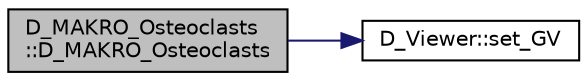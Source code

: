 digraph "D_MAKRO_Osteoclasts::D_MAKRO_Osteoclasts"
{
 // LATEX_PDF_SIZE
  edge [fontname="Helvetica",fontsize="10",labelfontname="Helvetica",labelfontsize="10"];
  node [fontname="Helvetica",fontsize="10",shape=record];
  rankdir="LR";
  Node1 [label="D_MAKRO_Osteoclasts\l::D_MAKRO_Osteoclasts",height=0.2,width=0.4,color="black", fillcolor="grey75", style="filled", fontcolor="black",tooltip=" "];
  Node1 -> Node2 [color="midnightblue",fontsize="10",style="solid",fontname="Helvetica"];
  Node2 [label="D_Viewer::set_GV",height=0.2,width=0.4,color="black", fillcolor="white", style="filled",URL="$class_d___viewer.html#a0a82b73c52432db9a5bf4242ea5466fe",tooltip=" "];
}
